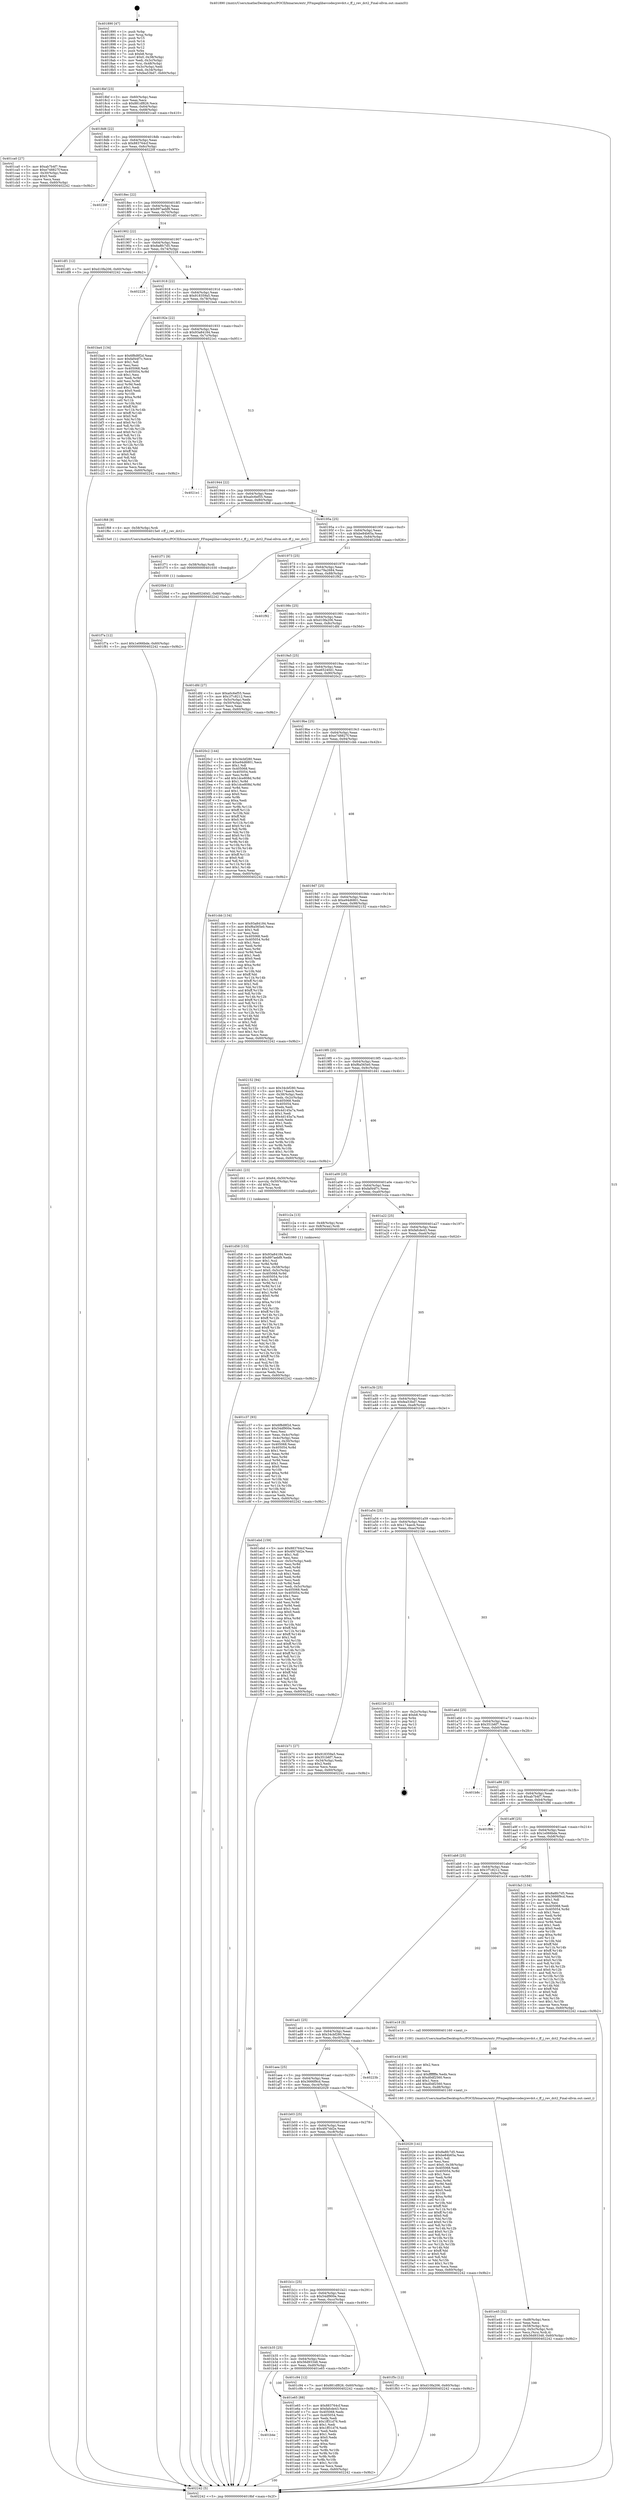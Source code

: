 digraph "0x401890" {
  label = "0x401890 (/mnt/c/Users/mathe/Desktop/tcc/POCII/binaries/extr_FFmpeglibavcodecjrevdct.c_ff_j_rev_dct2_Final-ollvm.out::main(0))"
  labelloc = "t"
  node[shape=record]

  Entry [label="",width=0.3,height=0.3,shape=circle,fillcolor=black,style=filled]
  "0x4018bf" [label="{
     0x4018bf [23]\l
     | [instrs]\l
     &nbsp;&nbsp;0x4018bf \<+3\>: mov -0x60(%rbp),%eax\l
     &nbsp;&nbsp;0x4018c2 \<+2\>: mov %eax,%ecx\l
     &nbsp;&nbsp;0x4018c4 \<+6\>: sub $0x881df826,%ecx\l
     &nbsp;&nbsp;0x4018ca \<+3\>: mov %eax,-0x64(%rbp)\l
     &nbsp;&nbsp;0x4018cd \<+3\>: mov %ecx,-0x68(%rbp)\l
     &nbsp;&nbsp;0x4018d0 \<+6\>: je 0000000000401ca0 \<main+0x410\>\l
  }"]
  "0x401ca0" [label="{
     0x401ca0 [27]\l
     | [instrs]\l
     &nbsp;&nbsp;0x401ca0 \<+5\>: mov $0xab7b4f7,%eax\l
     &nbsp;&nbsp;0x401ca5 \<+5\>: mov $0xe748827f,%ecx\l
     &nbsp;&nbsp;0x401caa \<+3\>: mov -0x30(%rbp),%edx\l
     &nbsp;&nbsp;0x401cad \<+3\>: cmp $0x0,%edx\l
     &nbsp;&nbsp;0x401cb0 \<+3\>: cmove %ecx,%eax\l
     &nbsp;&nbsp;0x401cb3 \<+3\>: mov %eax,-0x60(%rbp)\l
     &nbsp;&nbsp;0x401cb6 \<+5\>: jmp 0000000000402242 \<main+0x9b2\>\l
  }"]
  "0x4018d6" [label="{
     0x4018d6 [22]\l
     | [instrs]\l
     &nbsp;&nbsp;0x4018d6 \<+5\>: jmp 00000000004018db \<main+0x4b\>\l
     &nbsp;&nbsp;0x4018db \<+3\>: mov -0x64(%rbp),%eax\l
     &nbsp;&nbsp;0x4018de \<+5\>: sub $0x883764cf,%eax\l
     &nbsp;&nbsp;0x4018e3 \<+3\>: mov %eax,-0x6c(%rbp)\l
     &nbsp;&nbsp;0x4018e6 \<+6\>: je 000000000040220f \<main+0x97f\>\l
  }"]
  Exit [label="",width=0.3,height=0.3,shape=circle,fillcolor=black,style=filled,peripheries=2]
  "0x40220f" [label="{
     0x40220f\l
  }", style=dashed]
  "0x4018ec" [label="{
     0x4018ec [22]\l
     | [instrs]\l
     &nbsp;&nbsp;0x4018ec \<+5\>: jmp 00000000004018f1 \<main+0x61\>\l
     &nbsp;&nbsp;0x4018f1 \<+3\>: mov -0x64(%rbp),%eax\l
     &nbsp;&nbsp;0x4018f4 \<+5\>: sub $0x897aebf9,%eax\l
     &nbsp;&nbsp;0x4018f9 \<+3\>: mov %eax,-0x70(%rbp)\l
     &nbsp;&nbsp;0x4018fc \<+6\>: je 0000000000401df1 \<main+0x561\>\l
  }"]
  "0x401f7a" [label="{
     0x401f7a [12]\l
     | [instrs]\l
     &nbsp;&nbsp;0x401f7a \<+7\>: movl $0x1e066bde,-0x60(%rbp)\l
     &nbsp;&nbsp;0x401f81 \<+5\>: jmp 0000000000402242 \<main+0x9b2\>\l
  }"]
  "0x401df1" [label="{
     0x401df1 [12]\l
     | [instrs]\l
     &nbsp;&nbsp;0x401df1 \<+7\>: movl $0xd10fa206,-0x60(%rbp)\l
     &nbsp;&nbsp;0x401df8 \<+5\>: jmp 0000000000402242 \<main+0x9b2\>\l
  }"]
  "0x401902" [label="{
     0x401902 [22]\l
     | [instrs]\l
     &nbsp;&nbsp;0x401902 \<+5\>: jmp 0000000000401907 \<main+0x77\>\l
     &nbsp;&nbsp;0x401907 \<+3\>: mov -0x64(%rbp),%eax\l
     &nbsp;&nbsp;0x40190a \<+5\>: sub $0x8a8fc7d5,%eax\l
     &nbsp;&nbsp;0x40190f \<+3\>: mov %eax,-0x74(%rbp)\l
     &nbsp;&nbsp;0x401912 \<+6\>: je 0000000000402228 \<main+0x998\>\l
  }"]
  "0x401f71" [label="{
     0x401f71 [9]\l
     | [instrs]\l
     &nbsp;&nbsp;0x401f71 \<+4\>: mov -0x58(%rbp),%rdi\l
     &nbsp;&nbsp;0x401f75 \<+5\>: call 0000000000401030 \<free@plt\>\l
     | [calls]\l
     &nbsp;&nbsp;0x401030 \{1\} (unknown)\l
  }"]
  "0x402228" [label="{
     0x402228\l
  }", style=dashed]
  "0x401918" [label="{
     0x401918 [22]\l
     | [instrs]\l
     &nbsp;&nbsp;0x401918 \<+5\>: jmp 000000000040191d \<main+0x8d\>\l
     &nbsp;&nbsp;0x40191d \<+3\>: mov -0x64(%rbp),%eax\l
     &nbsp;&nbsp;0x401920 \<+5\>: sub $0x918359a5,%eax\l
     &nbsp;&nbsp;0x401925 \<+3\>: mov %eax,-0x78(%rbp)\l
     &nbsp;&nbsp;0x401928 \<+6\>: je 0000000000401ba4 \<main+0x314\>\l
  }"]
  "0x401b4e" [label="{
     0x401b4e\l
  }", style=dashed]
  "0x401ba4" [label="{
     0x401ba4 [134]\l
     | [instrs]\l
     &nbsp;&nbsp;0x401ba4 \<+5\>: mov $0x6f8d8f2d,%eax\l
     &nbsp;&nbsp;0x401ba9 \<+5\>: mov $0xfaf44f7c,%ecx\l
     &nbsp;&nbsp;0x401bae \<+2\>: mov $0x1,%dl\l
     &nbsp;&nbsp;0x401bb0 \<+2\>: xor %esi,%esi\l
     &nbsp;&nbsp;0x401bb2 \<+7\>: mov 0x405068,%edi\l
     &nbsp;&nbsp;0x401bb9 \<+8\>: mov 0x405054,%r8d\l
     &nbsp;&nbsp;0x401bc1 \<+3\>: sub $0x1,%esi\l
     &nbsp;&nbsp;0x401bc4 \<+3\>: mov %edi,%r9d\l
     &nbsp;&nbsp;0x401bc7 \<+3\>: add %esi,%r9d\l
     &nbsp;&nbsp;0x401bca \<+4\>: imul %r9d,%edi\l
     &nbsp;&nbsp;0x401bce \<+3\>: and $0x1,%edi\l
     &nbsp;&nbsp;0x401bd1 \<+3\>: cmp $0x0,%edi\l
     &nbsp;&nbsp;0x401bd4 \<+4\>: sete %r10b\l
     &nbsp;&nbsp;0x401bd8 \<+4\>: cmp $0xa,%r8d\l
     &nbsp;&nbsp;0x401bdc \<+4\>: setl %r11b\l
     &nbsp;&nbsp;0x401be0 \<+3\>: mov %r10b,%bl\l
     &nbsp;&nbsp;0x401be3 \<+3\>: xor $0xff,%bl\l
     &nbsp;&nbsp;0x401be6 \<+3\>: mov %r11b,%r14b\l
     &nbsp;&nbsp;0x401be9 \<+4\>: xor $0xff,%r14b\l
     &nbsp;&nbsp;0x401bed \<+3\>: xor $0x0,%dl\l
     &nbsp;&nbsp;0x401bf0 \<+3\>: mov %bl,%r15b\l
     &nbsp;&nbsp;0x401bf3 \<+4\>: and $0x0,%r15b\l
     &nbsp;&nbsp;0x401bf7 \<+3\>: and %dl,%r10b\l
     &nbsp;&nbsp;0x401bfa \<+3\>: mov %r14b,%r12b\l
     &nbsp;&nbsp;0x401bfd \<+4\>: and $0x0,%r12b\l
     &nbsp;&nbsp;0x401c01 \<+3\>: and %dl,%r11b\l
     &nbsp;&nbsp;0x401c04 \<+3\>: or %r10b,%r15b\l
     &nbsp;&nbsp;0x401c07 \<+3\>: or %r11b,%r12b\l
     &nbsp;&nbsp;0x401c0a \<+3\>: xor %r12b,%r15b\l
     &nbsp;&nbsp;0x401c0d \<+3\>: or %r14b,%bl\l
     &nbsp;&nbsp;0x401c10 \<+3\>: xor $0xff,%bl\l
     &nbsp;&nbsp;0x401c13 \<+3\>: or $0x0,%dl\l
     &nbsp;&nbsp;0x401c16 \<+2\>: and %dl,%bl\l
     &nbsp;&nbsp;0x401c18 \<+3\>: or %bl,%r15b\l
     &nbsp;&nbsp;0x401c1b \<+4\>: test $0x1,%r15b\l
     &nbsp;&nbsp;0x401c1f \<+3\>: cmovne %ecx,%eax\l
     &nbsp;&nbsp;0x401c22 \<+3\>: mov %eax,-0x60(%rbp)\l
     &nbsp;&nbsp;0x401c25 \<+5\>: jmp 0000000000402242 \<main+0x9b2\>\l
  }"]
  "0x40192e" [label="{
     0x40192e [22]\l
     | [instrs]\l
     &nbsp;&nbsp;0x40192e \<+5\>: jmp 0000000000401933 \<main+0xa3\>\l
     &nbsp;&nbsp;0x401933 \<+3\>: mov -0x64(%rbp),%eax\l
     &nbsp;&nbsp;0x401936 \<+5\>: sub $0x93a84184,%eax\l
     &nbsp;&nbsp;0x40193b \<+3\>: mov %eax,-0x7c(%rbp)\l
     &nbsp;&nbsp;0x40193e \<+6\>: je 00000000004021e1 \<main+0x951\>\l
  }"]
  "0x401e65" [label="{
     0x401e65 [88]\l
     | [instrs]\l
     &nbsp;&nbsp;0x401e65 \<+5\>: mov $0x883764cf,%eax\l
     &nbsp;&nbsp;0x401e6a \<+5\>: mov $0xfafcde43,%ecx\l
     &nbsp;&nbsp;0x401e6f \<+7\>: mov 0x405068,%edx\l
     &nbsp;&nbsp;0x401e76 \<+7\>: mov 0x405054,%esi\l
     &nbsp;&nbsp;0x401e7d \<+2\>: mov %edx,%edi\l
     &nbsp;&nbsp;0x401e7f \<+6\>: add $0x1ff31d76,%edi\l
     &nbsp;&nbsp;0x401e85 \<+3\>: sub $0x1,%edi\l
     &nbsp;&nbsp;0x401e88 \<+6\>: sub $0x1ff31d76,%edi\l
     &nbsp;&nbsp;0x401e8e \<+3\>: imul %edi,%edx\l
     &nbsp;&nbsp;0x401e91 \<+3\>: and $0x1,%edx\l
     &nbsp;&nbsp;0x401e94 \<+3\>: cmp $0x0,%edx\l
     &nbsp;&nbsp;0x401e97 \<+4\>: sete %r8b\l
     &nbsp;&nbsp;0x401e9b \<+3\>: cmp $0xa,%esi\l
     &nbsp;&nbsp;0x401e9e \<+4\>: setl %r9b\l
     &nbsp;&nbsp;0x401ea2 \<+3\>: mov %r8b,%r10b\l
     &nbsp;&nbsp;0x401ea5 \<+3\>: and %r9b,%r10b\l
     &nbsp;&nbsp;0x401ea8 \<+3\>: xor %r9b,%r8b\l
     &nbsp;&nbsp;0x401eab \<+3\>: or %r8b,%r10b\l
     &nbsp;&nbsp;0x401eae \<+4\>: test $0x1,%r10b\l
     &nbsp;&nbsp;0x401eb2 \<+3\>: cmovne %ecx,%eax\l
     &nbsp;&nbsp;0x401eb5 \<+3\>: mov %eax,-0x60(%rbp)\l
     &nbsp;&nbsp;0x401eb8 \<+5\>: jmp 0000000000402242 \<main+0x9b2\>\l
  }"]
  "0x4021e1" [label="{
     0x4021e1\l
  }", style=dashed]
  "0x401944" [label="{
     0x401944 [22]\l
     | [instrs]\l
     &nbsp;&nbsp;0x401944 \<+5\>: jmp 0000000000401949 \<main+0xb9\>\l
     &nbsp;&nbsp;0x401949 \<+3\>: mov -0x64(%rbp),%eax\l
     &nbsp;&nbsp;0x40194c \<+5\>: sub $0xa0c6ef55,%eax\l
     &nbsp;&nbsp;0x401951 \<+3\>: mov %eax,-0x80(%rbp)\l
     &nbsp;&nbsp;0x401954 \<+6\>: je 0000000000401f68 \<main+0x6d8\>\l
  }"]
  "0x401e45" [label="{
     0x401e45 [32]\l
     | [instrs]\l
     &nbsp;&nbsp;0x401e45 \<+6\>: mov -0xd8(%rbp),%ecx\l
     &nbsp;&nbsp;0x401e4b \<+3\>: imul %eax,%ecx\l
     &nbsp;&nbsp;0x401e4e \<+4\>: mov -0x58(%rbp),%rsi\l
     &nbsp;&nbsp;0x401e52 \<+4\>: movslq -0x5c(%rbp),%rdi\l
     &nbsp;&nbsp;0x401e56 \<+3\>: mov %ecx,(%rsi,%rdi,4)\l
     &nbsp;&nbsp;0x401e59 \<+7\>: movl $0x56d93348,-0x60(%rbp)\l
     &nbsp;&nbsp;0x401e60 \<+5\>: jmp 0000000000402242 \<main+0x9b2\>\l
  }"]
  "0x401f68" [label="{
     0x401f68 [9]\l
     | [instrs]\l
     &nbsp;&nbsp;0x401f68 \<+4\>: mov -0x58(%rbp),%rdi\l
     &nbsp;&nbsp;0x401f6c \<+5\>: call 00000000004015e0 \<ff_j_rev_dct2\>\l
     | [calls]\l
     &nbsp;&nbsp;0x4015e0 \{1\} (/mnt/c/Users/mathe/Desktop/tcc/POCII/binaries/extr_FFmpeglibavcodecjrevdct.c_ff_j_rev_dct2_Final-ollvm.out::ff_j_rev_dct2)\l
  }"]
  "0x40195a" [label="{
     0x40195a [25]\l
     | [instrs]\l
     &nbsp;&nbsp;0x40195a \<+5\>: jmp 000000000040195f \<main+0xcf\>\l
     &nbsp;&nbsp;0x40195f \<+3\>: mov -0x64(%rbp),%eax\l
     &nbsp;&nbsp;0x401962 \<+5\>: sub $0xbe84b65a,%eax\l
     &nbsp;&nbsp;0x401967 \<+6\>: mov %eax,-0x84(%rbp)\l
     &nbsp;&nbsp;0x40196d \<+6\>: je 00000000004020b6 \<main+0x826\>\l
  }"]
  "0x401e1d" [label="{
     0x401e1d [40]\l
     | [instrs]\l
     &nbsp;&nbsp;0x401e1d \<+5\>: mov $0x2,%ecx\l
     &nbsp;&nbsp;0x401e22 \<+1\>: cltd\l
     &nbsp;&nbsp;0x401e23 \<+2\>: idiv %ecx\l
     &nbsp;&nbsp;0x401e25 \<+6\>: imul $0xfffffffe,%edx,%ecx\l
     &nbsp;&nbsp;0x401e2b \<+6\>: sub $0xd0df2560,%ecx\l
     &nbsp;&nbsp;0x401e31 \<+3\>: add $0x1,%ecx\l
     &nbsp;&nbsp;0x401e34 \<+6\>: add $0xd0df2560,%ecx\l
     &nbsp;&nbsp;0x401e3a \<+6\>: mov %ecx,-0xd8(%rbp)\l
     &nbsp;&nbsp;0x401e40 \<+5\>: call 0000000000401160 \<next_i\>\l
     | [calls]\l
     &nbsp;&nbsp;0x401160 \{100\} (/mnt/c/Users/mathe/Desktop/tcc/POCII/binaries/extr_FFmpeglibavcodecjrevdct.c_ff_j_rev_dct2_Final-ollvm.out::next_i)\l
  }"]
  "0x4020b6" [label="{
     0x4020b6 [12]\l
     | [instrs]\l
     &nbsp;&nbsp;0x4020b6 \<+7\>: movl $0xe65240d1,-0x60(%rbp)\l
     &nbsp;&nbsp;0x4020bd \<+5\>: jmp 0000000000402242 \<main+0x9b2\>\l
  }"]
  "0x401973" [label="{
     0x401973 [25]\l
     | [instrs]\l
     &nbsp;&nbsp;0x401973 \<+5\>: jmp 0000000000401978 \<main+0xe8\>\l
     &nbsp;&nbsp;0x401978 \<+3\>: mov -0x64(%rbp),%eax\l
     &nbsp;&nbsp;0x40197b \<+5\>: sub $0xc79a2684,%eax\l
     &nbsp;&nbsp;0x401980 \<+6\>: mov %eax,-0x88(%rbp)\l
     &nbsp;&nbsp;0x401986 \<+6\>: je 0000000000401f92 \<main+0x702\>\l
  }"]
  "0x401d58" [label="{
     0x401d58 [153]\l
     | [instrs]\l
     &nbsp;&nbsp;0x401d58 \<+5\>: mov $0x93a84184,%ecx\l
     &nbsp;&nbsp;0x401d5d \<+5\>: mov $0x897aebf9,%edx\l
     &nbsp;&nbsp;0x401d62 \<+3\>: mov $0x1,%sil\l
     &nbsp;&nbsp;0x401d65 \<+3\>: xor %r8d,%r8d\l
     &nbsp;&nbsp;0x401d68 \<+4\>: mov %rax,-0x58(%rbp)\l
     &nbsp;&nbsp;0x401d6c \<+7\>: movl $0x0,-0x5c(%rbp)\l
     &nbsp;&nbsp;0x401d73 \<+8\>: mov 0x405068,%r9d\l
     &nbsp;&nbsp;0x401d7b \<+8\>: mov 0x405054,%r10d\l
     &nbsp;&nbsp;0x401d83 \<+4\>: sub $0x1,%r8d\l
     &nbsp;&nbsp;0x401d87 \<+3\>: mov %r9d,%r11d\l
     &nbsp;&nbsp;0x401d8a \<+3\>: add %r8d,%r11d\l
     &nbsp;&nbsp;0x401d8d \<+4\>: imul %r11d,%r9d\l
     &nbsp;&nbsp;0x401d91 \<+4\>: and $0x1,%r9d\l
     &nbsp;&nbsp;0x401d95 \<+4\>: cmp $0x0,%r9d\l
     &nbsp;&nbsp;0x401d99 \<+3\>: sete %bl\l
     &nbsp;&nbsp;0x401d9c \<+4\>: cmp $0xa,%r10d\l
     &nbsp;&nbsp;0x401da0 \<+4\>: setl %r14b\l
     &nbsp;&nbsp;0x401da4 \<+3\>: mov %bl,%r15b\l
     &nbsp;&nbsp;0x401da7 \<+4\>: xor $0xff,%r15b\l
     &nbsp;&nbsp;0x401dab \<+3\>: mov %r14b,%r12b\l
     &nbsp;&nbsp;0x401dae \<+4\>: xor $0xff,%r12b\l
     &nbsp;&nbsp;0x401db2 \<+4\>: xor $0x1,%sil\l
     &nbsp;&nbsp;0x401db6 \<+3\>: mov %r15b,%r13b\l
     &nbsp;&nbsp;0x401db9 \<+4\>: and $0xff,%r13b\l
     &nbsp;&nbsp;0x401dbd \<+3\>: and %sil,%bl\l
     &nbsp;&nbsp;0x401dc0 \<+3\>: mov %r12b,%al\l
     &nbsp;&nbsp;0x401dc3 \<+2\>: and $0xff,%al\l
     &nbsp;&nbsp;0x401dc5 \<+3\>: and %sil,%r14b\l
     &nbsp;&nbsp;0x401dc8 \<+3\>: or %bl,%r13b\l
     &nbsp;&nbsp;0x401dcb \<+3\>: or %r14b,%al\l
     &nbsp;&nbsp;0x401dce \<+3\>: xor %al,%r13b\l
     &nbsp;&nbsp;0x401dd1 \<+3\>: or %r12b,%r15b\l
     &nbsp;&nbsp;0x401dd4 \<+4\>: xor $0xff,%r15b\l
     &nbsp;&nbsp;0x401dd8 \<+4\>: or $0x1,%sil\l
     &nbsp;&nbsp;0x401ddc \<+3\>: and %sil,%r15b\l
     &nbsp;&nbsp;0x401ddf \<+3\>: or %r15b,%r13b\l
     &nbsp;&nbsp;0x401de2 \<+4\>: test $0x1,%r13b\l
     &nbsp;&nbsp;0x401de6 \<+3\>: cmovne %edx,%ecx\l
     &nbsp;&nbsp;0x401de9 \<+3\>: mov %ecx,-0x60(%rbp)\l
     &nbsp;&nbsp;0x401dec \<+5\>: jmp 0000000000402242 \<main+0x9b2\>\l
  }"]
  "0x401f92" [label="{
     0x401f92\l
  }", style=dashed]
  "0x40198c" [label="{
     0x40198c [25]\l
     | [instrs]\l
     &nbsp;&nbsp;0x40198c \<+5\>: jmp 0000000000401991 \<main+0x101\>\l
     &nbsp;&nbsp;0x401991 \<+3\>: mov -0x64(%rbp),%eax\l
     &nbsp;&nbsp;0x401994 \<+5\>: sub $0xd10fa206,%eax\l
     &nbsp;&nbsp;0x401999 \<+6\>: mov %eax,-0x8c(%rbp)\l
     &nbsp;&nbsp;0x40199f \<+6\>: je 0000000000401dfd \<main+0x56d\>\l
  }"]
  "0x401b35" [label="{
     0x401b35 [25]\l
     | [instrs]\l
     &nbsp;&nbsp;0x401b35 \<+5\>: jmp 0000000000401b3a \<main+0x2aa\>\l
     &nbsp;&nbsp;0x401b3a \<+3\>: mov -0x64(%rbp),%eax\l
     &nbsp;&nbsp;0x401b3d \<+5\>: sub $0x56d93348,%eax\l
     &nbsp;&nbsp;0x401b42 \<+6\>: mov %eax,-0xd0(%rbp)\l
     &nbsp;&nbsp;0x401b48 \<+6\>: je 0000000000401e65 \<main+0x5d5\>\l
  }"]
  "0x401dfd" [label="{
     0x401dfd [27]\l
     | [instrs]\l
     &nbsp;&nbsp;0x401dfd \<+5\>: mov $0xa0c6ef55,%eax\l
     &nbsp;&nbsp;0x401e02 \<+5\>: mov $0x1f7c8212,%ecx\l
     &nbsp;&nbsp;0x401e07 \<+3\>: mov -0x5c(%rbp),%edx\l
     &nbsp;&nbsp;0x401e0a \<+3\>: cmp -0x50(%rbp),%edx\l
     &nbsp;&nbsp;0x401e0d \<+3\>: cmovl %ecx,%eax\l
     &nbsp;&nbsp;0x401e10 \<+3\>: mov %eax,-0x60(%rbp)\l
     &nbsp;&nbsp;0x401e13 \<+5\>: jmp 0000000000402242 \<main+0x9b2\>\l
  }"]
  "0x4019a5" [label="{
     0x4019a5 [25]\l
     | [instrs]\l
     &nbsp;&nbsp;0x4019a5 \<+5\>: jmp 00000000004019aa \<main+0x11a\>\l
     &nbsp;&nbsp;0x4019aa \<+3\>: mov -0x64(%rbp),%eax\l
     &nbsp;&nbsp;0x4019ad \<+5\>: sub $0xe65240d1,%eax\l
     &nbsp;&nbsp;0x4019b2 \<+6\>: mov %eax,-0x90(%rbp)\l
     &nbsp;&nbsp;0x4019b8 \<+6\>: je 00000000004020c2 \<main+0x832\>\l
  }"]
  "0x401c94" [label="{
     0x401c94 [12]\l
     | [instrs]\l
     &nbsp;&nbsp;0x401c94 \<+7\>: movl $0x881df826,-0x60(%rbp)\l
     &nbsp;&nbsp;0x401c9b \<+5\>: jmp 0000000000402242 \<main+0x9b2\>\l
  }"]
  "0x4020c2" [label="{
     0x4020c2 [144]\l
     | [instrs]\l
     &nbsp;&nbsp;0x4020c2 \<+5\>: mov $0x34cbf280,%eax\l
     &nbsp;&nbsp;0x4020c7 \<+5\>: mov $0xe94d6801,%ecx\l
     &nbsp;&nbsp;0x4020cc \<+2\>: mov $0x1,%dl\l
     &nbsp;&nbsp;0x4020ce \<+7\>: mov 0x405068,%esi\l
     &nbsp;&nbsp;0x4020d5 \<+7\>: mov 0x405054,%edi\l
     &nbsp;&nbsp;0x4020dc \<+3\>: mov %esi,%r8d\l
     &nbsp;&nbsp;0x4020df \<+7\>: add $0x1dce808d,%r8d\l
     &nbsp;&nbsp;0x4020e6 \<+4\>: sub $0x1,%r8d\l
     &nbsp;&nbsp;0x4020ea \<+7\>: sub $0x1dce808d,%r8d\l
     &nbsp;&nbsp;0x4020f1 \<+4\>: imul %r8d,%esi\l
     &nbsp;&nbsp;0x4020f5 \<+3\>: and $0x1,%esi\l
     &nbsp;&nbsp;0x4020f8 \<+3\>: cmp $0x0,%esi\l
     &nbsp;&nbsp;0x4020fb \<+4\>: sete %r9b\l
     &nbsp;&nbsp;0x4020ff \<+3\>: cmp $0xa,%edi\l
     &nbsp;&nbsp;0x402102 \<+4\>: setl %r10b\l
     &nbsp;&nbsp;0x402106 \<+3\>: mov %r9b,%r11b\l
     &nbsp;&nbsp;0x402109 \<+4\>: xor $0xff,%r11b\l
     &nbsp;&nbsp;0x40210d \<+3\>: mov %r10b,%bl\l
     &nbsp;&nbsp;0x402110 \<+3\>: xor $0xff,%bl\l
     &nbsp;&nbsp;0x402113 \<+3\>: xor $0x0,%dl\l
     &nbsp;&nbsp;0x402116 \<+3\>: mov %r11b,%r14b\l
     &nbsp;&nbsp;0x402119 \<+4\>: and $0x0,%r14b\l
     &nbsp;&nbsp;0x40211d \<+3\>: and %dl,%r9b\l
     &nbsp;&nbsp;0x402120 \<+3\>: mov %bl,%r15b\l
     &nbsp;&nbsp;0x402123 \<+4\>: and $0x0,%r15b\l
     &nbsp;&nbsp;0x402127 \<+3\>: and %dl,%r10b\l
     &nbsp;&nbsp;0x40212a \<+3\>: or %r9b,%r14b\l
     &nbsp;&nbsp;0x40212d \<+3\>: or %r10b,%r15b\l
     &nbsp;&nbsp;0x402130 \<+3\>: xor %r15b,%r14b\l
     &nbsp;&nbsp;0x402133 \<+3\>: or %bl,%r11b\l
     &nbsp;&nbsp;0x402136 \<+4\>: xor $0xff,%r11b\l
     &nbsp;&nbsp;0x40213a \<+3\>: or $0x0,%dl\l
     &nbsp;&nbsp;0x40213d \<+3\>: and %dl,%r11b\l
     &nbsp;&nbsp;0x402140 \<+3\>: or %r11b,%r14b\l
     &nbsp;&nbsp;0x402143 \<+4\>: test $0x1,%r14b\l
     &nbsp;&nbsp;0x402147 \<+3\>: cmovne %ecx,%eax\l
     &nbsp;&nbsp;0x40214a \<+3\>: mov %eax,-0x60(%rbp)\l
     &nbsp;&nbsp;0x40214d \<+5\>: jmp 0000000000402242 \<main+0x9b2\>\l
  }"]
  "0x4019be" [label="{
     0x4019be [25]\l
     | [instrs]\l
     &nbsp;&nbsp;0x4019be \<+5\>: jmp 00000000004019c3 \<main+0x133\>\l
     &nbsp;&nbsp;0x4019c3 \<+3\>: mov -0x64(%rbp),%eax\l
     &nbsp;&nbsp;0x4019c6 \<+5\>: sub $0xe748827f,%eax\l
     &nbsp;&nbsp;0x4019cb \<+6\>: mov %eax,-0x94(%rbp)\l
     &nbsp;&nbsp;0x4019d1 \<+6\>: je 0000000000401cbb \<main+0x42b\>\l
  }"]
  "0x401b1c" [label="{
     0x401b1c [25]\l
     | [instrs]\l
     &nbsp;&nbsp;0x401b1c \<+5\>: jmp 0000000000401b21 \<main+0x291\>\l
     &nbsp;&nbsp;0x401b21 \<+3\>: mov -0x64(%rbp),%eax\l
     &nbsp;&nbsp;0x401b24 \<+5\>: sub $0x54df900e,%eax\l
     &nbsp;&nbsp;0x401b29 \<+6\>: mov %eax,-0xcc(%rbp)\l
     &nbsp;&nbsp;0x401b2f \<+6\>: je 0000000000401c94 \<main+0x404\>\l
  }"]
  "0x401cbb" [label="{
     0x401cbb [134]\l
     | [instrs]\l
     &nbsp;&nbsp;0x401cbb \<+5\>: mov $0x93a84184,%eax\l
     &nbsp;&nbsp;0x401cc0 \<+5\>: mov $0xf6a565e0,%ecx\l
     &nbsp;&nbsp;0x401cc5 \<+2\>: mov $0x1,%dl\l
     &nbsp;&nbsp;0x401cc7 \<+2\>: xor %esi,%esi\l
     &nbsp;&nbsp;0x401cc9 \<+7\>: mov 0x405068,%edi\l
     &nbsp;&nbsp;0x401cd0 \<+8\>: mov 0x405054,%r8d\l
     &nbsp;&nbsp;0x401cd8 \<+3\>: sub $0x1,%esi\l
     &nbsp;&nbsp;0x401cdb \<+3\>: mov %edi,%r9d\l
     &nbsp;&nbsp;0x401cde \<+3\>: add %esi,%r9d\l
     &nbsp;&nbsp;0x401ce1 \<+4\>: imul %r9d,%edi\l
     &nbsp;&nbsp;0x401ce5 \<+3\>: and $0x1,%edi\l
     &nbsp;&nbsp;0x401ce8 \<+3\>: cmp $0x0,%edi\l
     &nbsp;&nbsp;0x401ceb \<+4\>: sete %r10b\l
     &nbsp;&nbsp;0x401cef \<+4\>: cmp $0xa,%r8d\l
     &nbsp;&nbsp;0x401cf3 \<+4\>: setl %r11b\l
     &nbsp;&nbsp;0x401cf7 \<+3\>: mov %r10b,%bl\l
     &nbsp;&nbsp;0x401cfa \<+3\>: xor $0xff,%bl\l
     &nbsp;&nbsp;0x401cfd \<+3\>: mov %r11b,%r14b\l
     &nbsp;&nbsp;0x401d00 \<+4\>: xor $0xff,%r14b\l
     &nbsp;&nbsp;0x401d04 \<+3\>: xor $0x1,%dl\l
     &nbsp;&nbsp;0x401d07 \<+3\>: mov %bl,%r15b\l
     &nbsp;&nbsp;0x401d0a \<+4\>: and $0xff,%r15b\l
     &nbsp;&nbsp;0x401d0e \<+3\>: and %dl,%r10b\l
     &nbsp;&nbsp;0x401d11 \<+3\>: mov %r14b,%r12b\l
     &nbsp;&nbsp;0x401d14 \<+4\>: and $0xff,%r12b\l
     &nbsp;&nbsp;0x401d18 \<+3\>: and %dl,%r11b\l
     &nbsp;&nbsp;0x401d1b \<+3\>: or %r10b,%r15b\l
     &nbsp;&nbsp;0x401d1e \<+3\>: or %r11b,%r12b\l
     &nbsp;&nbsp;0x401d21 \<+3\>: xor %r12b,%r15b\l
     &nbsp;&nbsp;0x401d24 \<+3\>: or %r14b,%bl\l
     &nbsp;&nbsp;0x401d27 \<+3\>: xor $0xff,%bl\l
     &nbsp;&nbsp;0x401d2a \<+3\>: or $0x1,%dl\l
     &nbsp;&nbsp;0x401d2d \<+2\>: and %dl,%bl\l
     &nbsp;&nbsp;0x401d2f \<+3\>: or %bl,%r15b\l
     &nbsp;&nbsp;0x401d32 \<+4\>: test $0x1,%r15b\l
     &nbsp;&nbsp;0x401d36 \<+3\>: cmovne %ecx,%eax\l
     &nbsp;&nbsp;0x401d39 \<+3\>: mov %eax,-0x60(%rbp)\l
     &nbsp;&nbsp;0x401d3c \<+5\>: jmp 0000000000402242 \<main+0x9b2\>\l
  }"]
  "0x4019d7" [label="{
     0x4019d7 [25]\l
     | [instrs]\l
     &nbsp;&nbsp;0x4019d7 \<+5\>: jmp 00000000004019dc \<main+0x14c\>\l
     &nbsp;&nbsp;0x4019dc \<+3\>: mov -0x64(%rbp),%eax\l
     &nbsp;&nbsp;0x4019df \<+5\>: sub $0xe94d6801,%eax\l
     &nbsp;&nbsp;0x4019e4 \<+6\>: mov %eax,-0x98(%rbp)\l
     &nbsp;&nbsp;0x4019ea \<+6\>: je 0000000000402152 \<main+0x8c2\>\l
  }"]
  "0x401f5c" [label="{
     0x401f5c [12]\l
     | [instrs]\l
     &nbsp;&nbsp;0x401f5c \<+7\>: movl $0xd10fa206,-0x60(%rbp)\l
     &nbsp;&nbsp;0x401f63 \<+5\>: jmp 0000000000402242 \<main+0x9b2\>\l
  }"]
  "0x402152" [label="{
     0x402152 [94]\l
     | [instrs]\l
     &nbsp;&nbsp;0x402152 \<+5\>: mov $0x34cbf280,%eax\l
     &nbsp;&nbsp;0x402157 \<+5\>: mov $0x174aecb,%ecx\l
     &nbsp;&nbsp;0x40215c \<+3\>: mov -0x38(%rbp),%edx\l
     &nbsp;&nbsp;0x40215f \<+3\>: mov %edx,-0x2c(%rbp)\l
     &nbsp;&nbsp;0x402162 \<+7\>: mov 0x405068,%edx\l
     &nbsp;&nbsp;0x402169 \<+7\>: mov 0x405054,%esi\l
     &nbsp;&nbsp;0x402170 \<+2\>: mov %edx,%edi\l
     &nbsp;&nbsp;0x402172 \<+6\>: sub $0x4d145a7a,%edi\l
     &nbsp;&nbsp;0x402178 \<+3\>: sub $0x1,%edi\l
     &nbsp;&nbsp;0x40217b \<+6\>: add $0x4d145a7a,%edi\l
     &nbsp;&nbsp;0x402181 \<+3\>: imul %edi,%edx\l
     &nbsp;&nbsp;0x402184 \<+3\>: and $0x1,%edx\l
     &nbsp;&nbsp;0x402187 \<+3\>: cmp $0x0,%edx\l
     &nbsp;&nbsp;0x40218a \<+4\>: sete %r8b\l
     &nbsp;&nbsp;0x40218e \<+3\>: cmp $0xa,%esi\l
     &nbsp;&nbsp;0x402191 \<+4\>: setl %r9b\l
     &nbsp;&nbsp;0x402195 \<+3\>: mov %r8b,%r10b\l
     &nbsp;&nbsp;0x402198 \<+3\>: and %r9b,%r10b\l
     &nbsp;&nbsp;0x40219b \<+3\>: xor %r9b,%r8b\l
     &nbsp;&nbsp;0x40219e \<+3\>: or %r8b,%r10b\l
     &nbsp;&nbsp;0x4021a1 \<+4\>: test $0x1,%r10b\l
     &nbsp;&nbsp;0x4021a5 \<+3\>: cmovne %ecx,%eax\l
     &nbsp;&nbsp;0x4021a8 \<+3\>: mov %eax,-0x60(%rbp)\l
     &nbsp;&nbsp;0x4021ab \<+5\>: jmp 0000000000402242 \<main+0x9b2\>\l
  }"]
  "0x4019f0" [label="{
     0x4019f0 [25]\l
     | [instrs]\l
     &nbsp;&nbsp;0x4019f0 \<+5\>: jmp 00000000004019f5 \<main+0x165\>\l
     &nbsp;&nbsp;0x4019f5 \<+3\>: mov -0x64(%rbp),%eax\l
     &nbsp;&nbsp;0x4019f8 \<+5\>: sub $0xf6a565e0,%eax\l
     &nbsp;&nbsp;0x4019fd \<+6\>: mov %eax,-0x9c(%rbp)\l
     &nbsp;&nbsp;0x401a03 \<+6\>: je 0000000000401d41 \<main+0x4b1\>\l
  }"]
  "0x401b03" [label="{
     0x401b03 [25]\l
     | [instrs]\l
     &nbsp;&nbsp;0x401b03 \<+5\>: jmp 0000000000401b08 \<main+0x278\>\l
     &nbsp;&nbsp;0x401b08 \<+3\>: mov -0x64(%rbp),%eax\l
     &nbsp;&nbsp;0x401b0b \<+5\>: sub $0x4f47dd2e,%eax\l
     &nbsp;&nbsp;0x401b10 \<+6\>: mov %eax,-0xc8(%rbp)\l
     &nbsp;&nbsp;0x401b16 \<+6\>: je 0000000000401f5c \<main+0x6cc\>\l
  }"]
  "0x401d41" [label="{
     0x401d41 [23]\l
     | [instrs]\l
     &nbsp;&nbsp;0x401d41 \<+7\>: movl $0x64,-0x50(%rbp)\l
     &nbsp;&nbsp;0x401d48 \<+4\>: movslq -0x50(%rbp),%rax\l
     &nbsp;&nbsp;0x401d4c \<+4\>: shl $0x2,%rax\l
     &nbsp;&nbsp;0x401d50 \<+3\>: mov %rax,%rdi\l
     &nbsp;&nbsp;0x401d53 \<+5\>: call 0000000000401050 \<malloc@plt\>\l
     | [calls]\l
     &nbsp;&nbsp;0x401050 \{1\} (unknown)\l
  }"]
  "0x401a09" [label="{
     0x401a09 [25]\l
     | [instrs]\l
     &nbsp;&nbsp;0x401a09 \<+5\>: jmp 0000000000401a0e \<main+0x17e\>\l
     &nbsp;&nbsp;0x401a0e \<+3\>: mov -0x64(%rbp),%eax\l
     &nbsp;&nbsp;0x401a11 \<+5\>: sub $0xfaf44f7c,%eax\l
     &nbsp;&nbsp;0x401a16 \<+6\>: mov %eax,-0xa0(%rbp)\l
     &nbsp;&nbsp;0x401a1c \<+6\>: je 0000000000401c2a \<main+0x39a\>\l
  }"]
  "0x402029" [label="{
     0x402029 [141]\l
     | [instrs]\l
     &nbsp;&nbsp;0x402029 \<+5\>: mov $0x8a8fc7d5,%eax\l
     &nbsp;&nbsp;0x40202e \<+5\>: mov $0xbe84b65a,%ecx\l
     &nbsp;&nbsp;0x402033 \<+2\>: mov $0x1,%dl\l
     &nbsp;&nbsp;0x402035 \<+2\>: xor %esi,%esi\l
     &nbsp;&nbsp;0x402037 \<+7\>: movl $0x0,-0x38(%rbp)\l
     &nbsp;&nbsp;0x40203e \<+7\>: mov 0x405068,%edi\l
     &nbsp;&nbsp;0x402045 \<+8\>: mov 0x405054,%r8d\l
     &nbsp;&nbsp;0x40204d \<+3\>: sub $0x1,%esi\l
     &nbsp;&nbsp;0x402050 \<+3\>: mov %edi,%r9d\l
     &nbsp;&nbsp;0x402053 \<+3\>: add %esi,%r9d\l
     &nbsp;&nbsp;0x402056 \<+4\>: imul %r9d,%edi\l
     &nbsp;&nbsp;0x40205a \<+3\>: and $0x1,%edi\l
     &nbsp;&nbsp;0x40205d \<+3\>: cmp $0x0,%edi\l
     &nbsp;&nbsp;0x402060 \<+4\>: sete %r10b\l
     &nbsp;&nbsp;0x402064 \<+4\>: cmp $0xa,%r8d\l
     &nbsp;&nbsp;0x402068 \<+4\>: setl %r11b\l
     &nbsp;&nbsp;0x40206c \<+3\>: mov %r10b,%bl\l
     &nbsp;&nbsp;0x40206f \<+3\>: xor $0xff,%bl\l
     &nbsp;&nbsp;0x402072 \<+3\>: mov %r11b,%r14b\l
     &nbsp;&nbsp;0x402075 \<+4\>: xor $0xff,%r14b\l
     &nbsp;&nbsp;0x402079 \<+3\>: xor $0x0,%dl\l
     &nbsp;&nbsp;0x40207c \<+3\>: mov %bl,%r15b\l
     &nbsp;&nbsp;0x40207f \<+4\>: and $0x0,%r15b\l
     &nbsp;&nbsp;0x402083 \<+3\>: and %dl,%r10b\l
     &nbsp;&nbsp;0x402086 \<+3\>: mov %r14b,%r12b\l
     &nbsp;&nbsp;0x402089 \<+4\>: and $0x0,%r12b\l
     &nbsp;&nbsp;0x40208d \<+3\>: and %dl,%r11b\l
     &nbsp;&nbsp;0x402090 \<+3\>: or %r10b,%r15b\l
     &nbsp;&nbsp;0x402093 \<+3\>: or %r11b,%r12b\l
     &nbsp;&nbsp;0x402096 \<+3\>: xor %r12b,%r15b\l
     &nbsp;&nbsp;0x402099 \<+3\>: or %r14b,%bl\l
     &nbsp;&nbsp;0x40209c \<+3\>: xor $0xff,%bl\l
     &nbsp;&nbsp;0x40209f \<+3\>: or $0x0,%dl\l
     &nbsp;&nbsp;0x4020a2 \<+2\>: and %dl,%bl\l
     &nbsp;&nbsp;0x4020a4 \<+3\>: or %bl,%r15b\l
     &nbsp;&nbsp;0x4020a7 \<+4\>: test $0x1,%r15b\l
     &nbsp;&nbsp;0x4020ab \<+3\>: cmovne %ecx,%eax\l
     &nbsp;&nbsp;0x4020ae \<+3\>: mov %eax,-0x60(%rbp)\l
     &nbsp;&nbsp;0x4020b1 \<+5\>: jmp 0000000000402242 \<main+0x9b2\>\l
  }"]
  "0x401c2a" [label="{
     0x401c2a [13]\l
     | [instrs]\l
     &nbsp;&nbsp;0x401c2a \<+4\>: mov -0x48(%rbp),%rax\l
     &nbsp;&nbsp;0x401c2e \<+4\>: mov 0x8(%rax),%rdi\l
     &nbsp;&nbsp;0x401c32 \<+5\>: call 0000000000401060 \<atoi@plt\>\l
     | [calls]\l
     &nbsp;&nbsp;0x401060 \{1\} (unknown)\l
  }"]
  "0x401a22" [label="{
     0x401a22 [25]\l
     | [instrs]\l
     &nbsp;&nbsp;0x401a22 \<+5\>: jmp 0000000000401a27 \<main+0x197\>\l
     &nbsp;&nbsp;0x401a27 \<+3\>: mov -0x64(%rbp),%eax\l
     &nbsp;&nbsp;0x401a2a \<+5\>: sub $0xfafcde43,%eax\l
     &nbsp;&nbsp;0x401a2f \<+6\>: mov %eax,-0xa4(%rbp)\l
     &nbsp;&nbsp;0x401a35 \<+6\>: je 0000000000401ebd \<main+0x62d\>\l
  }"]
  "0x401aea" [label="{
     0x401aea [25]\l
     | [instrs]\l
     &nbsp;&nbsp;0x401aea \<+5\>: jmp 0000000000401aef \<main+0x25f\>\l
     &nbsp;&nbsp;0x401aef \<+3\>: mov -0x64(%rbp),%eax\l
     &nbsp;&nbsp;0x401af2 \<+5\>: sub $0x3666f9cd,%eax\l
     &nbsp;&nbsp;0x401af7 \<+6\>: mov %eax,-0xc4(%rbp)\l
     &nbsp;&nbsp;0x401afd \<+6\>: je 0000000000402029 \<main+0x799\>\l
  }"]
  "0x401ebd" [label="{
     0x401ebd [159]\l
     | [instrs]\l
     &nbsp;&nbsp;0x401ebd \<+5\>: mov $0x883764cf,%eax\l
     &nbsp;&nbsp;0x401ec2 \<+5\>: mov $0x4f47dd2e,%ecx\l
     &nbsp;&nbsp;0x401ec7 \<+2\>: mov $0x1,%dl\l
     &nbsp;&nbsp;0x401ec9 \<+2\>: xor %esi,%esi\l
     &nbsp;&nbsp;0x401ecb \<+3\>: mov -0x5c(%rbp),%edi\l
     &nbsp;&nbsp;0x401ece \<+3\>: mov %esi,%r8d\l
     &nbsp;&nbsp;0x401ed1 \<+3\>: sub %edi,%r8d\l
     &nbsp;&nbsp;0x401ed4 \<+2\>: mov %esi,%edi\l
     &nbsp;&nbsp;0x401ed6 \<+3\>: sub $0x1,%edi\l
     &nbsp;&nbsp;0x401ed9 \<+3\>: add %edi,%r8d\l
     &nbsp;&nbsp;0x401edc \<+2\>: mov %esi,%edi\l
     &nbsp;&nbsp;0x401ede \<+3\>: sub %r8d,%edi\l
     &nbsp;&nbsp;0x401ee1 \<+3\>: mov %edi,-0x5c(%rbp)\l
     &nbsp;&nbsp;0x401ee4 \<+7\>: mov 0x405068,%edi\l
     &nbsp;&nbsp;0x401eeb \<+8\>: mov 0x405054,%r8d\l
     &nbsp;&nbsp;0x401ef3 \<+3\>: sub $0x1,%esi\l
     &nbsp;&nbsp;0x401ef6 \<+3\>: mov %edi,%r9d\l
     &nbsp;&nbsp;0x401ef9 \<+3\>: add %esi,%r9d\l
     &nbsp;&nbsp;0x401efc \<+4\>: imul %r9d,%edi\l
     &nbsp;&nbsp;0x401f00 \<+3\>: and $0x1,%edi\l
     &nbsp;&nbsp;0x401f03 \<+3\>: cmp $0x0,%edi\l
     &nbsp;&nbsp;0x401f06 \<+4\>: sete %r10b\l
     &nbsp;&nbsp;0x401f0a \<+4\>: cmp $0xa,%r8d\l
     &nbsp;&nbsp;0x401f0e \<+4\>: setl %r11b\l
     &nbsp;&nbsp;0x401f12 \<+3\>: mov %r10b,%bl\l
     &nbsp;&nbsp;0x401f15 \<+3\>: xor $0xff,%bl\l
     &nbsp;&nbsp;0x401f18 \<+3\>: mov %r11b,%r14b\l
     &nbsp;&nbsp;0x401f1b \<+4\>: xor $0xff,%r14b\l
     &nbsp;&nbsp;0x401f1f \<+3\>: xor $0x1,%dl\l
     &nbsp;&nbsp;0x401f22 \<+3\>: mov %bl,%r15b\l
     &nbsp;&nbsp;0x401f25 \<+4\>: and $0xff,%r15b\l
     &nbsp;&nbsp;0x401f29 \<+3\>: and %dl,%r10b\l
     &nbsp;&nbsp;0x401f2c \<+3\>: mov %r14b,%r12b\l
     &nbsp;&nbsp;0x401f2f \<+4\>: and $0xff,%r12b\l
     &nbsp;&nbsp;0x401f33 \<+3\>: and %dl,%r11b\l
     &nbsp;&nbsp;0x401f36 \<+3\>: or %r10b,%r15b\l
     &nbsp;&nbsp;0x401f39 \<+3\>: or %r11b,%r12b\l
     &nbsp;&nbsp;0x401f3c \<+3\>: xor %r12b,%r15b\l
     &nbsp;&nbsp;0x401f3f \<+3\>: or %r14b,%bl\l
     &nbsp;&nbsp;0x401f42 \<+3\>: xor $0xff,%bl\l
     &nbsp;&nbsp;0x401f45 \<+3\>: or $0x1,%dl\l
     &nbsp;&nbsp;0x401f48 \<+2\>: and %dl,%bl\l
     &nbsp;&nbsp;0x401f4a \<+3\>: or %bl,%r15b\l
     &nbsp;&nbsp;0x401f4d \<+4\>: test $0x1,%r15b\l
     &nbsp;&nbsp;0x401f51 \<+3\>: cmovne %ecx,%eax\l
     &nbsp;&nbsp;0x401f54 \<+3\>: mov %eax,-0x60(%rbp)\l
     &nbsp;&nbsp;0x401f57 \<+5\>: jmp 0000000000402242 \<main+0x9b2\>\l
  }"]
  "0x401a3b" [label="{
     0x401a3b [25]\l
     | [instrs]\l
     &nbsp;&nbsp;0x401a3b \<+5\>: jmp 0000000000401a40 \<main+0x1b0\>\l
     &nbsp;&nbsp;0x401a40 \<+3\>: mov -0x64(%rbp),%eax\l
     &nbsp;&nbsp;0x401a43 \<+5\>: sub $0xfea53bd7,%eax\l
     &nbsp;&nbsp;0x401a48 \<+6\>: mov %eax,-0xa8(%rbp)\l
     &nbsp;&nbsp;0x401a4e \<+6\>: je 0000000000401b71 \<main+0x2e1\>\l
  }"]
  "0x40223b" [label="{
     0x40223b\l
  }", style=dashed]
  "0x401b71" [label="{
     0x401b71 [27]\l
     | [instrs]\l
     &nbsp;&nbsp;0x401b71 \<+5\>: mov $0x918359a5,%eax\l
     &nbsp;&nbsp;0x401b76 \<+5\>: mov $0x351b6f7,%ecx\l
     &nbsp;&nbsp;0x401b7b \<+3\>: mov -0x34(%rbp),%edx\l
     &nbsp;&nbsp;0x401b7e \<+3\>: cmp $0x2,%edx\l
     &nbsp;&nbsp;0x401b81 \<+3\>: cmovne %ecx,%eax\l
     &nbsp;&nbsp;0x401b84 \<+3\>: mov %eax,-0x60(%rbp)\l
     &nbsp;&nbsp;0x401b87 \<+5\>: jmp 0000000000402242 \<main+0x9b2\>\l
  }"]
  "0x401a54" [label="{
     0x401a54 [25]\l
     | [instrs]\l
     &nbsp;&nbsp;0x401a54 \<+5\>: jmp 0000000000401a59 \<main+0x1c9\>\l
     &nbsp;&nbsp;0x401a59 \<+3\>: mov -0x64(%rbp),%eax\l
     &nbsp;&nbsp;0x401a5c \<+5\>: sub $0x174aecb,%eax\l
     &nbsp;&nbsp;0x401a61 \<+6\>: mov %eax,-0xac(%rbp)\l
     &nbsp;&nbsp;0x401a67 \<+6\>: je 00000000004021b0 \<main+0x920\>\l
  }"]
  "0x402242" [label="{
     0x402242 [5]\l
     | [instrs]\l
     &nbsp;&nbsp;0x402242 \<+5\>: jmp 00000000004018bf \<main+0x2f\>\l
  }"]
  "0x401890" [label="{
     0x401890 [47]\l
     | [instrs]\l
     &nbsp;&nbsp;0x401890 \<+1\>: push %rbp\l
     &nbsp;&nbsp;0x401891 \<+3\>: mov %rsp,%rbp\l
     &nbsp;&nbsp;0x401894 \<+2\>: push %r15\l
     &nbsp;&nbsp;0x401896 \<+2\>: push %r14\l
     &nbsp;&nbsp;0x401898 \<+2\>: push %r13\l
     &nbsp;&nbsp;0x40189a \<+2\>: push %r12\l
     &nbsp;&nbsp;0x40189c \<+1\>: push %rbx\l
     &nbsp;&nbsp;0x40189d \<+7\>: sub $0xb8,%rsp\l
     &nbsp;&nbsp;0x4018a4 \<+7\>: movl $0x0,-0x38(%rbp)\l
     &nbsp;&nbsp;0x4018ab \<+3\>: mov %edi,-0x3c(%rbp)\l
     &nbsp;&nbsp;0x4018ae \<+4\>: mov %rsi,-0x48(%rbp)\l
     &nbsp;&nbsp;0x4018b2 \<+3\>: mov -0x3c(%rbp),%edi\l
     &nbsp;&nbsp;0x4018b5 \<+3\>: mov %edi,-0x34(%rbp)\l
     &nbsp;&nbsp;0x4018b8 \<+7\>: movl $0xfea53bd7,-0x60(%rbp)\l
  }"]
  "0x401c37" [label="{
     0x401c37 [93]\l
     | [instrs]\l
     &nbsp;&nbsp;0x401c37 \<+5\>: mov $0x6f8d8f2d,%ecx\l
     &nbsp;&nbsp;0x401c3c \<+5\>: mov $0x54df900e,%edx\l
     &nbsp;&nbsp;0x401c41 \<+2\>: xor %esi,%esi\l
     &nbsp;&nbsp;0x401c43 \<+3\>: mov %eax,-0x4c(%rbp)\l
     &nbsp;&nbsp;0x401c46 \<+3\>: mov -0x4c(%rbp),%eax\l
     &nbsp;&nbsp;0x401c49 \<+3\>: mov %eax,-0x30(%rbp)\l
     &nbsp;&nbsp;0x401c4c \<+7\>: mov 0x405068,%eax\l
     &nbsp;&nbsp;0x401c53 \<+8\>: mov 0x405054,%r8d\l
     &nbsp;&nbsp;0x401c5b \<+3\>: sub $0x1,%esi\l
     &nbsp;&nbsp;0x401c5e \<+3\>: mov %eax,%r9d\l
     &nbsp;&nbsp;0x401c61 \<+3\>: add %esi,%r9d\l
     &nbsp;&nbsp;0x401c64 \<+4\>: imul %r9d,%eax\l
     &nbsp;&nbsp;0x401c68 \<+3\>: and $0x1,%eax\l
     &nbsp;&nbsp;0x401c6b \<+3\>: cmp $0x0,%eax\l
     &nbsp;&nbsp;0x401c6e \<+4\>: sete %r10b\l
     &nbsp;&nbsp;0x401c72 \<+4\>: cmp $0xa,%r8d\l
     &nbsp;&nbsp;0x401c76 \<+4\>: setl %r11b\l
     &nbsp;&nbsp;0x401c7a \<+3\>: mov %r10b,%bl\l
     &nbsp;&nbsp;0x401c7d \<+3\>: and %r11b,%bl\l
     &nbsp;&nbsp;0x401c80 \<+3\>: xor %r11b,%r10b\l
     &nbsp;&nbsp;0x401c83 \<+3\>: or %r10b,%bl\l
     &nbsp;&nbsp;0x401c86 \<+3\>: test $0x1,%bl\l
     &nbsp;&nbsp;0x401c89 \<+3\>: cmovne %edx,%ecx\l
     &nbsp;&nbsp;0x401c8c \<+3\>: mov %ecx,-0x60(%rbp)\l
     &nbsp;&nbsp;0x401c8f \<+5\>: jmp 0000000000402242 \<main+0x9b2\>\l
  }"]
  "0x401ad1" [label="{
     0x401ad1 [25]\l
     | [instrs]\l
     &nbsp;&nbsp;0x401ad1 \<+5\>: jmp 0000000000401ad6 \<main+0x246\>\l
     &nbsp;&nbsp;0x401ad6 \<+3\>: mov -0x64(%rbp),%eax\l
     &nbsp;&nbsp;0x401ad9 \<+5\>: sub $0x34cbf280,%eax\l
     &nbsp;&nbsp;0x401ade \<+6\>: mov %eax,-0xc0(%rbp)\l
     &nbsp;&nbsp;0x401ae4 \<+6\>: je 000000000040223b \<main+0x9ab\>\l
  }"]
  "0x4021b0" [label="{
     0x4021b0 [21]\l
     | [instrs]\l
     &nbsp;&nbsp;0x4021b0 \<+3\>: mov -0x2c(%rbp),%eax\l
     &nbsp;&nbsp;0x4021b3 \<+7\>: add $0xb8,%rsp\l
     &nbsp;&nbsp;0x4021ba \<+1\>: pop %rbx\l
     &nbsp;&nbsp;0x4021bb \<+2\>: pop %r12\l
     &nbsp;&nbsp;0x4021bd \<+2\>: pop %r13\l
     &nbsp;&nbsp;0x4021bf \<+2\>: pop %r14\l
     &nbsp;&nbsp;0x4021c1 \<+2\>: pop %r15\l
     &nbsp;&nbsp;0x4021c3 \<+1\>: pop %rbp\l
     &nbsp;&nbsp;0x4021c4 \<+1\>: ret\l
  }"]
  "0x401a6d" [label="{
     0x401a6d [25]\l
     | [instrs]\l
     &nbsp;&nbsp;0x401a6d \<+5\>: jmp 0000000000401a72 \<main+0x1e2\>\l
     &nbsp;&nbsp;0x401a72 \<+3\>: mov -0x64(%rbp),%eax\l
     &nbsp;&nbsp;0x401a75 \<+5\>: sub $0x351b6f7,%eax\l
     &nbsp;&nbsp;0x401a7a \<+6\>: mov %eax,-0xb0(%rbp)\l
     &nbsp;&nbsp;0x401a80 \<+6\>: je 0000000000401b8c \<main+0x2fc\>\l
  }"]
  "0x401e18" [label="{
     0x401e18 [5]\l
     | [instrs]\l
     &nbsp;&nbsp;0x401e18 \<+5\>: call 0000000000401160 \<next_i\>\l
     | [calls]\l
     &nbsp;&nbsp;0x401160 \{100\} (/mnt/c/Users/mathe/Desktop/tcc/POCII/binaries/extr_FFmpeglibavcodecjrevdct.c_ff_j_rev_dct2_Final-ollvm.out::next_i)\l
  }"]
  "0x401b8c" [label="{
     0x401b8c\l
  }", style=dashed]
  "0x401a86" [label="{
     0x401a86 [25]\l
     | [instrs]\l
     &nbsp;&nbsp;0x401a86 \<+5\>: jmp 0000000000401a8b \<main+0x1fb\>\l
     &nbsp;&nbsp;0x401a8b \<+3\>: mov -0x64(%rbp),%eax\l
     &nbsp;&nbsp;0x401a8e \<+5\>: sub $0xab7b4f7,%eax\l
     &nbsp;&nbsp;0x401a93 \<+6\>: mov %eax,-0xb4(%rbp)\l
     &nbsp;&nbsp;0x401a99 \<+6\>: je 0000000000401f86 \<main+0x6f6\>\l
  }"]
  "0x401ab8" [label="{
     0x401ab8 [25]\l
     | [instrs]\l
     &nbsp;&nbsp;0x401ab8 \<+5\>: jmp 0000000000401abd \<main+0x22d\>\l
     &nbsp;&nbsp;0x401abd \<+3\>: mov -0x64(%rbp),%eax\l
     &nbsp;&nbsp;0x401ac0 \<+5\>: sub $0x1f7c8212,%eax\l
     &nbsp;&nbsp;0x401ac5 \<+6\>: mov %eax,-0xbc(%rbp)\l
     &nbsp;&nbsp;0x401acb \<+6\>: je 0000000000401e18 \<main+0x588\>\l
  }"]
  "0x401f86" [label="{
     0x401f86\l
  }", style=dashed]
  "0x401a9f" [label="{
     0x401a9f [25]\l
     | [instrs]\l
     &nbsp;&nbsp;0x401a9f \<+5\>: jmp 0000000000401aa4 \<main+0x214\>\l
     &nbsp;&nbsp;0x401aa4 \<+3\>: mov -0x64(%rbp),%eax\l
     &nbsp;&nbsp;0x401aa7 \<+5\>: sub $0x1e066bde,%eax\l
     &nbsp;&nbsp;0x401aac \<+6\>: mov %eax,-0xb8(%rbp)\l
     &nbsp;&nbsp;0x401ab2 \<+6\>: je 0000000000401fa3 \<main+0x713\>\l
  }"]
  "0x401fa3" [label="{
     0x401fa3 [134]\l
     | [instrs]\l
     &nbsp;&nbsp;0x401fa3 \<+5\>: mov $0x8a8fc7d5,%eax\l
     &nbsp;&nbsp;0x401fa8 \<+5\>: mov $0x3666f9cd,%ecx\l
     &nbsp;&nbsp;0x401fad \<+2\>: mov $0x1,%dl\l
     &nbsp;&nbsp;0x401faf \<+2\>: xor %esi,%esi\l
     &nbsp;&nbsp;0x401fb1 \<+7\>: mov 0x405068,%edi\l
     &nbsp;&nbsp;0x401fb8 \<+8\>: mov 0x405054,%r8d\l
     &nbsp;&nbsp;0x401fc0 \<+3\>: sub $0x1,%esi\l
     &nbsp;&nbsp;0x401fc3 \<+3\>: mov %edi,%r9d\l
     &nbsp;&nbsp;0x401fc6 \<+3\>: add %esi,%r9d\l
     &nbsp;&nbsp;0x401fc9 \<+4\>: imul %r9d,%edi\l
     &nbsp;&nbsp;0x401fcd \<+3\>: and $0x1,%edi\l
     &nbsp;&nbsp;0x401fd0 \<+3\>: cmp $0x0,%edi\l
     &nbsp;&nbsp;0x401fd3 \<+4\>: sete %r10b\l
     &nbsp;&nbsp;0x401fd7 \<+4\>: cmp $0xa,%r8d\l
     &nbsp;&nbsp;0x401fdb \<+4\>: setl %r11b\l
     &nbsp;&nbsp;0x401fdf \<+3\>: mov %r10b,%bl\l
     &nbsp;&nbsp;0x401fe2 \<+3\>: xor $0xff,%bl\l
     &nbsp;&nbsp;0x401fe5 \<+3\>: mov %r11b,%r14b\l
     &nbsp;&nbsp;0x401fe8 \<+4\>: xor $0xff,%r14b\l
     &nbsp;&nbsp;0x401fec \<+3\>: xor $0x0,%dl\l
     &nbsp;&nbsp;0x401fef \<+3\>: mov %bl,%r15b\l
     &nbsp;&nbsp;0x401ff2 \<+4\>: and $0x0,%r15b\l
     &nbsp;&nbsp;0x401ff6 \<+3\>: and %dl,%r10b\l
     &nbsp;&nbsp;0x401ff9 \<+3\>: mov %r14b,%r12b\l
     &nbsp;&nbsp;0x401ffc \<+4\>: and $0x0,%r12b\l
     &nbsp;&nbsp;0x402000 \<+3\>: and %dl,%r11b\l
     &nbsp;&nbsp;0x402003 \<+3\>: or %r10b,%r15b\l
     &nbsp;&nbsp;0x402006 \<+3\>: or %r11b,%r12b\l
     &nbsp;&nbsp;0x402009 \<+3\>: xor %r12b,%r15b\l
     &nbsp;&nbsp;0x40200c \<+3\>: or %r14b,%bl\l
     &nbsp;&nbsp;0x40200f \<+3\>: xor $0xff,%bl\l
     &nbsp;&nbsp;0x402012 \<+3\>: or $0x0,%dl\l
     &nbsp;&nbsp;0x402015 \<+2\>: and %dl,%bl\l
     &nbsp;&nbsp;0x402017 \<+3\>: or %bl,%r15b\l
     &nbsp;&nbsp;0x40201a \<+4\>: test $0x1,%r15b\l
     &nbsp;&nbsp;0x40201e \<+3\>: cmovne %ecx,%eax\l
     &nbsp;&nbsp;0x402021 \<+3\>: mov %eax,-0x60(%rbp)\l
     &nbsp;&nbsp;0x402024 \<+5\>: jmp 0000000000402242 \<main+0x9b2\>\l
  }"]
  Entry -> "0x401890" [label=" 1"]
  "0x4018bf" -> "0x401ca0" [label=" 1"]
  "0x4018bf" -> "0x4018d6" [label=" 515"]
  "0x4021b0" -> Exit [label=" 1"]
  "0x4018d6" -> "0x40220f" [label=" 0"]
  "0x4018d6" -> "0x4018ec" [label=" 515"]
  "0x402152" -> "0x402242" [label=" 1"]
  "0x4018ec" -> "0x401df1" [label=" 1"]
  "0x4018ec" -> "0x401902" [label=" 514"]
  "0x4020c2" -> "0x402242" [label=" 1"]
  "0x401902" -> "0x402228" [label=" 0"]
  "0x401902" -> "0x401918" [label=" 514"]
  "0x4020b6" -> "0x402242" [label=" 1"]
  "0x401918" -> "0x401ba4" [label=" 1"]
  "0x401918" -> "0x40192e" [label=" 513"]
  "0x402029" -> "0x402242" [label=" 1"]
  "0x40192e" -> "0x4021e1" [label=" 0"]
  "0x40192e" -> "0x401944" [label=" 513"]
  "0x401fa3" -> "0x402242" [label=" 1"]
  "0x401944" -> "0x401f68" [label=" 1"]
  "0x401944" -> "0x40195a" [label=" 512"]
  "0x401f71" -> "0x401f7a" [label=" 1"]
  "0x40195a" -> "0x4020b6" [label=" 1"]
  "0x40195a" -> "0x401973" [label=" 511"]
  "0x401f68" -> "0x401f71" [label=" 1"]
  "0x401973" -> "0x401f92" [label=" 0"]
  "0x401973" -> "0x40198c" [label=" 511"]
  "0x401f5c" -> "0x402242" [label=" 100"]
  "0x40198c" -> "0x401dfd" [label=" 101"]
  "0x40198c" -> "0x4019a5" [label=" 410"]
  "0x401ebd" -> "0x402242" [label=" 100"]
  "0x4019a5" -> "0x4020c2" [label=" 1"]
  "0x4019a5" -> "0x4019be" [label=" 409"]
  "0x401e65" -> "0x402242" [label=" 100"]
  "0x4019be" -> "0x401cbb" [label=" 1"]
  "0x4019be" -> "0x4019d7" [label=" 408"]
  "0x401b35" -> "0x401e65" [label=" 100"]
  "0x4019d7" -> "0x402152" [label=" 1"]
  "0x4019d7" -> "0x4019f0" [label=" 407"]
  "0x401f7a" -> "0x402242" [label=" 1"]
  "0x4019f0" -> "0x401d41" [label=" 1"]
  "0x4019f0" -> "0x401a09" [label=" 406"]
  "0x401e1d" -> "0x401e45" [label=" 100"]
  "0x401a09" -> "0x401c2a" [label=" 1"]
  "0x401a09" -> "0x401a22" [label=" 405"]
  "0x401e18" -> "0x401e1d" [label=" 100"]
  "0x401a22" -> "0x401ebd" [label=" 100"]
  "0x401a22" -> "0x401a3b" [label=" 305"]
  "0x401df1" -> "0x402242" [label=" 1"]
  "0x401a3b" -> "0x401b71" [label=" 1"]
  "0x401a3b" -> "0x401a54" [label=" 304"]
  "0x401b71" -> "0x402242" [label=" 1"]
  "0x401890" -> "0x4018bf" [label=" 1"]
  "0x402242" -> "0x4018bf" [label=" 515"]
  "0x401ba4" -> "0x402242" [label=" 1"]
  "0x401c2a" -> "0x401c37" [label=" 1"]
  "0x401c37" -> "0x402242" [label=" 1"]
  "0x401d58" -> "0x402242" [label=" 1"]
  "0x401a54" -> "0x4021b0" [label=" 1"]
  "0x401a54" -> "0x401a6d" [label=" 303"]
  "0x401cbb" -> "0x402242" [label=" 1"]
  "0x401a6d" -> "0x401b8c" [label=" 0"]
  "0x401a6d" -> "0x401a86" [label=" 303"]
  "0x401ca0" -> "0x402242" [label=" 1"]
  "0x401a86" -> "0x401f86" [label=" 0"]
  "0x401a86" -> "0x401a9f" [label=" 303"]
  "0x401b1c" -> "0x401b35" [label=" 100"]
  "0x401a9f" -> "0x401fa3" [label=" 1"]
  "0x401a9f" -> "0x401ab8" [label=" 302"]
  "0x401c94" -> "0x402242" [label=" 1"]
  "0x401ab8" -> "0x401e18" [label=" 100"]
  "0x401ab8" -> "0x401ad1" [label=" 202"]
  "0x401d41" -> "0x401d58" [label=" 1"]
  "0x401ad1" -> "0x40223b" [label=" 0"]
  "0x401ad1" -> "0x401aea" [label=" 202"]
  "0x401dfd" -> "0x402242" [label=" 101"]
  "0x401aea" -> "0x402029" [label=" 1"]
  "0x401aea" -> "0x401b03" [label=" 201"]
  "0x401e45" -> "0x402242" [label=" 100"]
  "0x401b03" -> "0x401f5c" [label=" 100"]
  "0x401b03" -> "0x401b1c" [label=" 101"]
  "0x401b35" -> "0x401b4e" [label=" 0"]
  "0x401b1c" -> "0x401c94" [label=" 1"]
}
